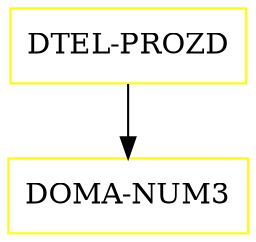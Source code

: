 digraph G {
  "DTEL-PROZD" [shape=box,color=yellow];
  "DOMA-NUM3" [shape=box,color=yellow,URL="./DOMA_NUM3.html"];
  "DTEL-PROZD" -> "DOMA-NUM3";
}
